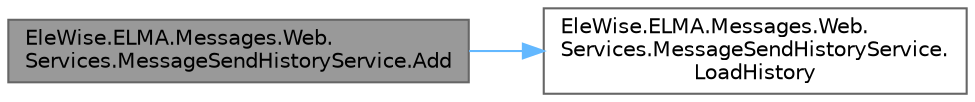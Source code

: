 digraph "EleWise.ELMA.Messages.Web.Services.MessageSendHistoryService.Add"
{
 // LATEX_PDF_SIZE
  bgcolor="transparent";
  edge [fontname=Helvetica,fontsize=10,labelfontname=Helvetica,labelfontsize=10];
  node [fontname=Helvetica,fontsize=10,shape=box,height=0.2,width=0.4];
  rankdir="LR";
  Node1 [id="Node000001",label="EleWise.ELMA.Messages.Web.\lServices.MessageSendHistoryService.Add",height=0.2,width=0.4,color="gray40", fillcolor="grey60", style="filled", fontcolor="black",tooltip="Добавить в историю тип"];
  Node1 -> Node2 [id="edge1_Node000001_Node000002",color="steelblue1",style="solid",tooltip=" "];
  Node2 [id="Node000002",label="EleWise.ELMA.Messages.Web.\lServices.MessageSendHistoryService.\lLoadHistory",height=0.2,width=0.4,color="grey40", fillcolor="white", style="filled",URL="$class_ele_wise_1_1_e_l_m_a_1_1_messages_1_1_web_1_1_services_1_1_message_send_history_service.html#acb9e515aea40b6fb9ca728c71297bd17",tooltip=" "];
}
